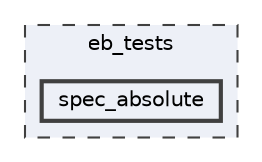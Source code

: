 digraph "/Users/marc/Developer/EGSnrc/HEN_HOUSE/user_codes/egs_brachy/egs_brachy/eb_tests/spec_absolute"
{
 // LATEX_PDF_SIZE
  bgcolor="transparent";
  edge [fontname=Helvetica,fontsize=10,labelfontname=Helvetica,labelfontsize=10];
  node [fontname=Helvetica,fontsize=10,shape=box,height=0.2,width=0.4];
  compound=true
  subgraph clusterdir_c28d9f9e47a4b1e1799ddc7c63b84293 {
    graph [ bgcolor="#edf0f7", pencolor="grey25", label="eb_tests", fontname=Helvetica,fontsize=10 style="filled,dashed", URL="dir_c28d9f9e47a4b1e1799ddc7c63b84293.html",tooltip=""]
  dir_951a6901b31b2da2296c7dd7202e3002 [label="spec_absolute", fillcolor="#edf0f7", color="grey25", style="filled,bold", URL="dir_951a6901b31b2da2296c7dd7202e3002.html",tooltip=""];
  }
}
